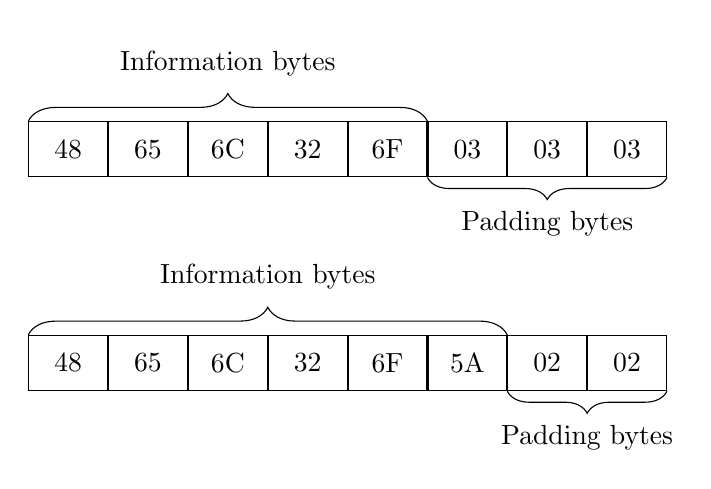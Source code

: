 \begin{tikzpicture}

    % first line
    \node (A0) [draw, minimum height=7mm, minimum width=10mm] {48};
    \node (A1) [draw, minimum height=7mm, minimum width=10mm, right=0cm of A0] {65};
    \node (A2) [draw, minimum height=7mm, minimum width=10mm, right=0cm of A1] {6C};
    \node (A3) [draw, minimum height=7mm, minimum width=10mm, right=0cm of A2] {32};
    \node (A4) [draw, minimum height=7mm, minimum width=10mm, right=0cm of A3] {6F};
    \node (A5) [draw, minimum height=7mm, minimum width=10mm, right=0cm of A4] {03};
    \node (A6) [draw, minimum height=7mm, minimum width=10mm, right=0cm of A5] {03};
    \node (A7) [draw, minimum height=7mm, minimum width=10mm, right=0cm of A6] {03};

    \coordinate[above left=0mm of A0] (AddrLeft);
    \coordinate[above right=0mm of A4] (AddrRight);

    \coordinate[below left=0mm of A5] (RWLeft);
    \coordinate[below right=0mm of A7] (RWRight);

    \draw[decorate,decoration={brace,amplitude=10pt}, minimum height=9mm] (AddrLeft) -- (AddrRight)
        node[anchor=south,midway,above=8pt] {Information bytes};

    \draw[decorate,decoration={brace,amplitude=8pt}, minimum height=6mm] (RWRight) -- (RWLeft)
        node[anchor=north,midway,below=8pt] {Padding bytes};


    % second line
    \node (A10) [draw, minimum height=7mm, minimum width=10mm, below=2cm of A0] {48};
    \node (A11) [draw, minimum height=7mm, minimum width=10mm, below=2cm of A1] {65};
    \node (A12) [draw, minimum height=7mm, minimum width=10mm, below=2cm of A2] {6C};
    \node (A13) [draw, minimum height=7mm, minimum width=10mm, below=2cm of A3] {32};
    \node (A14) [draw, minimum height=7mm, minimum width=10mm, below=2cm of A4] {6F};
    \node (A15) [draw, minimum height=7mm, minimum width=10mm, below=2cm of A5] {5A};
    \node (A16) [draw, minimum height=7mm, minimum width=10mm, below=2cm of A6] {02};
    \node (A17) [draw, minimum height=7mm, minimum width=10mm, below=2cm of A7] {02};

    \coordinate[above left=0mm of A10] (AddrLeft1);
    \coordinate[above right=0mm of A15] (AddrRight1);

    \coordinate[below left=0mm of A16] (RWLeft1);
    \coordinate[below right=0mm of A17] (RWRight1);

    \draw[decorate,decoration={brace,amplitude=10pt}, minimum height=9mm] (AddrLeft1) -- (AddrRight1)
        node[anchor=south,midway,above=8pt] {Information bytes};

    \draw[decorate,decoration={brace,amplitude=8pt}, minimum height=6mm] (RWRight1) -- (RWLeft1)
        node[anchor=north,midway,below=8pt] {Padding bytes};

\end{tikzpicture}
